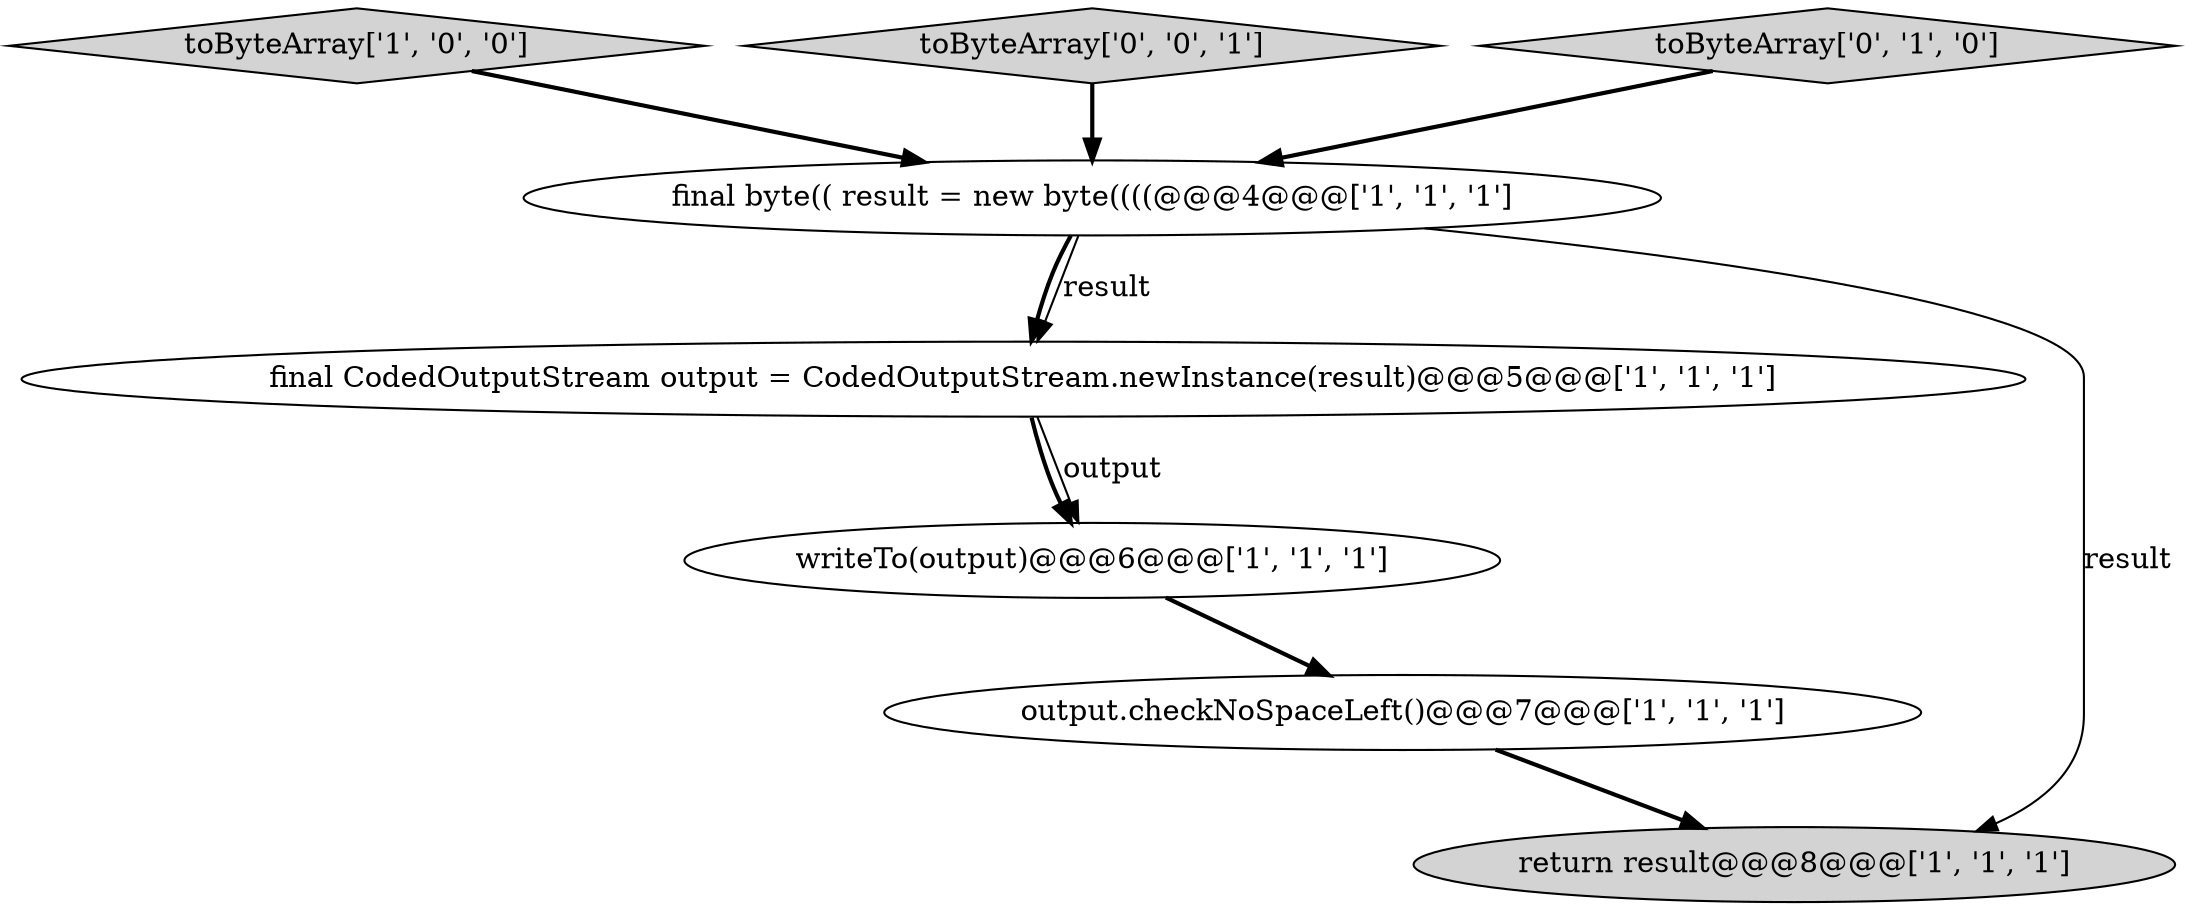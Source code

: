 digraph {
2 [style = filled, label = "toByteArray['1', '0', '0']", fillcolor = lightgray, shape = diamond image = "AAA0AAABBB1BBB"];
3 [style = filled, label = "final CodedOutputStream output = CodedOutputStream.newInstance(result)@@@5@@@['1', '1', '1']", fillcolor = white, shape = ellipse image = "AAA0AAABBB1BBB"];
7 [style = filled, label = "toByteArray['0', '0', '1']", fillcolor = lightgray, shape = diamond image = "AAA0AAABBB3BBB"];
0 [style = filled, label = "writeTo(output)@@@6@@@['1', '1', '1']", fillcolor = white, shape = ellipse image = "AAA0AAABBB1BBB"];
5 [style = filled, label = "return result@@@8@@@['1', '1', '1']", fillcolor = lightgray, shape = ellipse image = "AAA0AAABBB1BBB"];
6 [style = filled, label = "toByteArray['0', '1', '0']", fillcolor = lightgray, shape = diamond image = "AAA0AAABBB2BBB"];
4 [style = filled, label = "output.checkNoSpaceLeft()@@@7@@@['1', '1', '1']", fillcolor = white, shape = ellipse image = "AAA0AAABBB1BBB"];
1 [style = filled, label = "final byte(( result = new byte((((@@@4@@@['1', '1', '1']", fillcolor = white, shape = ellipse image = "AAA0AAABBB1BBB"];
4->5 [style = bold, label=""];
1->3 [style = bold, label=""];
7->1 [style = bold, label=""];
0->4 [style = bold, label=""];
3->0 [style = bold, label=""];
3->0 [style = solid, label="output"];
2->1 [style = bold, label=""];
6->1 [style = bold, label=""];
1->5 [style = solid, label="result"];
1->3 [style = solid, label="result"];
}
